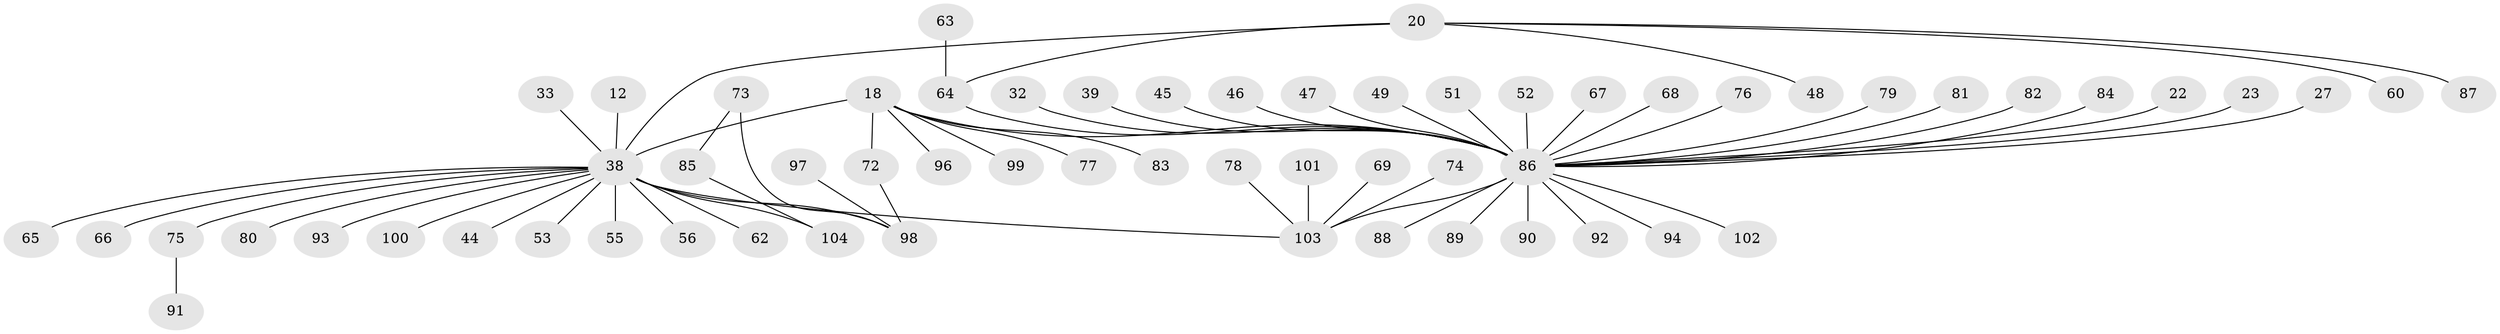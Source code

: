 // original degree distribution, {6: 0.009615384615384616, 5: 0.038461538461538464, 19: 0.009615384615384616, 11: 0.009615384615384616, 1: 0.6153846153846154, 2: 0.19230769230769232, 8: 0.009615384615384616, 3: 0.04807692307692308, 4: 0.038461538461538464, 9: 0.028846153846153848}
// Generated by graph-tools (version 1.1) at 2025/51/03/04/25 21:51:57]
// undirected, 62 vertices, 65 edges
graph export_dot {
graph [start="1"]
  node [color=gray90,style=filled];
  12;
  18 [super="+2"];
  20 [super="+11"];
  22;
  23;
  27;
  32;
  33;
  38 [super="+3"];
  39;
  44;
  45;
  46;
  47;
  48;
  49 [super="+36"];
  51;
  52;
  53;
  55;
  56 [super="+6"];
  60 [super="+30"];
  62;
  63;
  64 [super="+31+61"];
  65;
  66;
  67;
  68;
  69;
  72;
  73;
  74;
  75 [super="+57"];
  76;
  77;
  78;
  79;
  80;
  81 [super="+24"];
  82;
  83;
  84;
  85;
  86 [super="+43+42+71"];
  87;
  88;
  89;
  90;
  91;
  92;
  93;
  94;
  96;
  97;
  98 [super="+13+14+25+54+58+70+59+95"];
  99;
  100;
  101;
  102;
  103 [super="+41"];
  104;
  12 -- 38;
  18 -- 38 [weight=3];
  18 -- 72;
  18 -- 77;
  18 -- 83;
  18 -- 99;
  18 -- 96;
  18 -- 86 [weight=3];
  20 -- 48;
  20 -- 87;
  20 -- 38 [weight=2];
  20 -- 64;
  20 -- 60;
  22 -- 86;
  23 -- 86;
  27 -- 86;
  32 -- 86;
  33 -- 38;
  38 -- 44;
  38 -- 53;
  38 -- 66;
  38 -- 65;
  38 -- 80;
  38 -- 93;
  38 -- 100;
  38 -- 104;
  38 -- 55;
  38 -- 62;
  38 -- 56;
  38 -- 98;
  38 -- 103;
  38 -- 75;
  39 -- 86;
  45 -- 86;
  46 -- 86;
  47 -- 86;
  49 -- 86;
  51 -- 86;
  52 -- 86;
  63 -- 64;
  64 -- 86;
  67 -- 86;
  68 -- 86;
  69 -- 103;
  72 -- 98;
  73 -- 85;
  73 -- 98;
  74 -- 103;
  75 -- 91;
  76 -- 86;
  78 -- 103;
  79 -- 86;
  81 -- 86;
  82 -- 86;
  84 -- 86;
  85 -- 104;
  86 -- 90;
  86 -- 92;
  86 -- 88;
  86 -- 89;
  86 -- 94;
  86 -- 102;
  86 -- 103;
  97 -- 98;
  101 -- 103;
}
